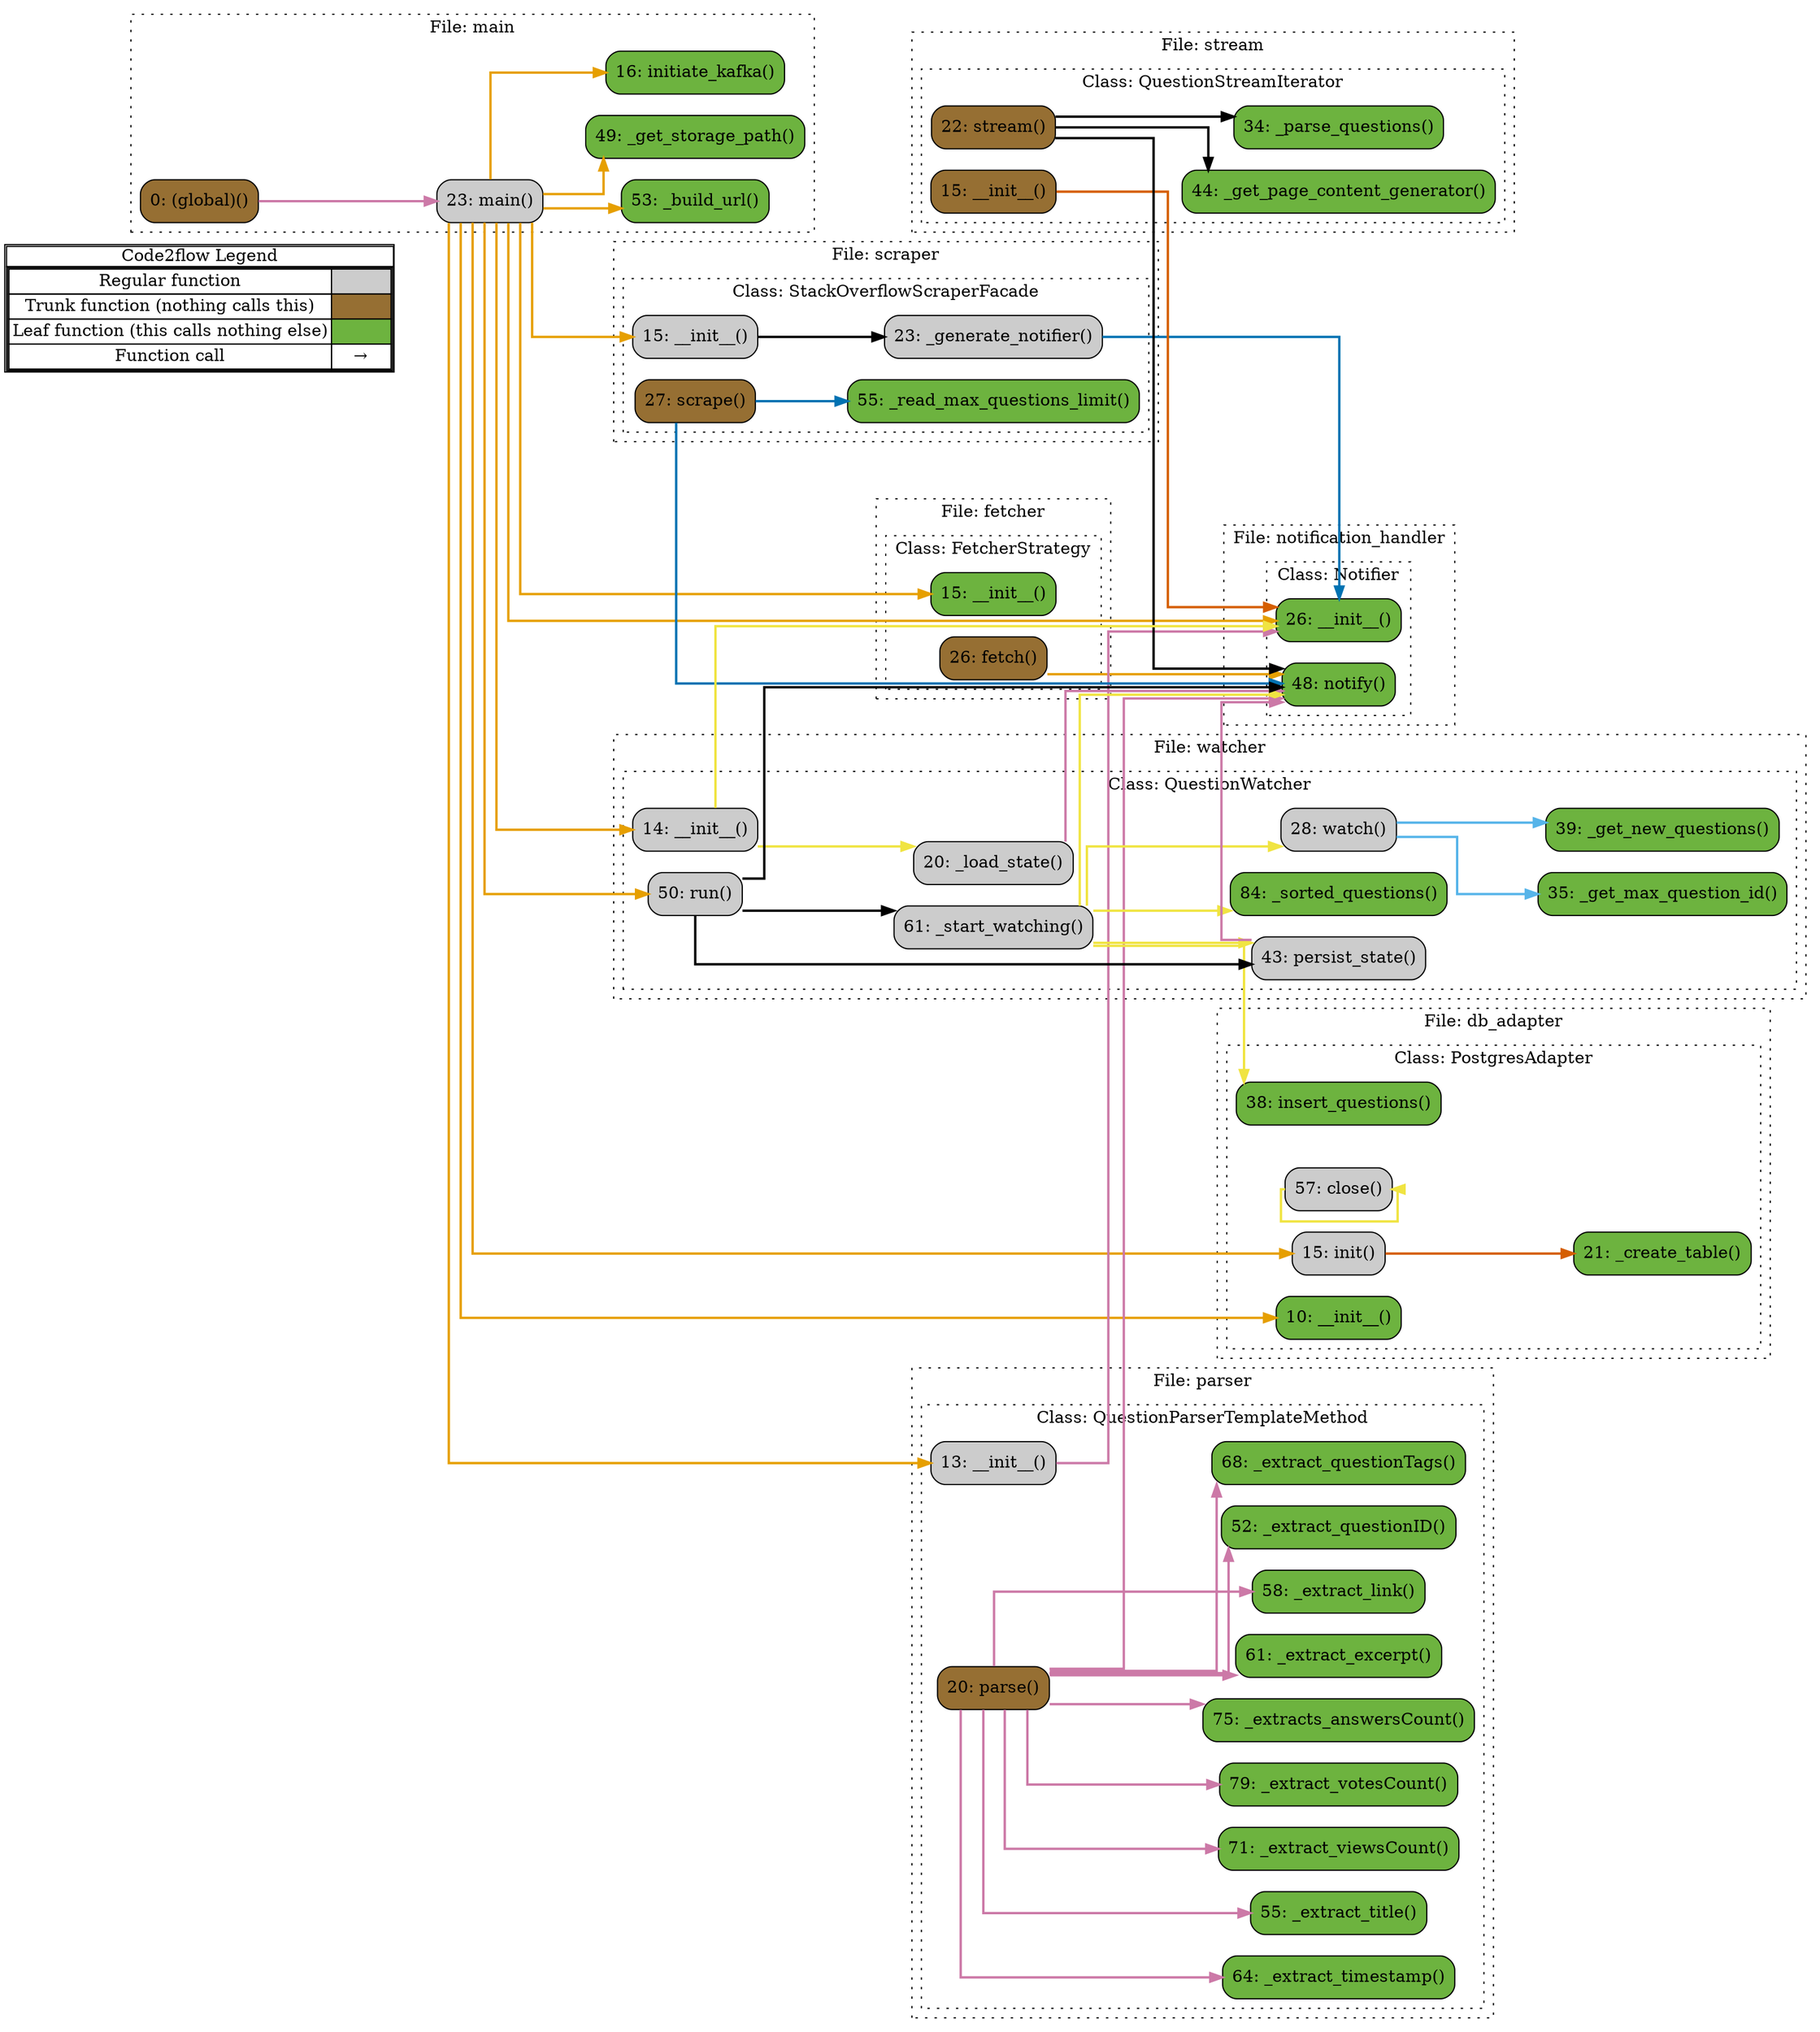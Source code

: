 digraph G {
concentrate=true;
splines="ortho";
rankdir="LR";
subgraph legend{
    rank = min;
    label = "legend";
    Legend [shape=none, margin=0, label = <
        <table cellspacing="0" cellpadding="0" border="1"><tr><td>Code2flow Legend</td></tr><tr><td>
        <table cellspacing="0">
        <tr><td>Regular function</td><td width="50px" bgcolor='#cccccc'></td></tr>
        <tr><td>Trunk function (nothing calls this)</td><td bgcolor='#966F33'></td></tr>
        <tr><td>Leaf function (this calls nothing else)</td><td bgcolor='#6db33f'></td></tr>
        <tr><td>Function call</td><td><font color='black'>&#8594;</font></td></tr>
        </table></td></tr></table>
        >];
}node_24d71ae9 [label="10: __init__()" name="db_adapter::PostgresAdapter.__init__" shape="rect" style="rounded,filled" fillcolor="#6db33f" ];
node_40b69cb5 [label="21: _create_table()" name="db_adapter::PostgresAdapter._create_table" shape="rect" style="rounded,filled" fillcolor="#6db33f" ];
node_ecca49a4 [label="57: close()" name="db_adapter::PostgresAdapter.close" shape="rect" style="rounded,filled" fillcolor="#cccccc" ];
node_460d8236 [label="15: init()" name="db_adapter::PostgresAdapter.init" shape="rect" style="rounded,filled" fillcolor="#cccccc" ];
node_c8726fa7 [label="38: insert_questions()" name="db_adapter::PostgresAdapter.insert_questions" shape="rect" style="rounded,filled" fillcolor="#6db33f" ];
node_71ab0dec [label="15: __init__()" name="fetcher::FetcherStrategy.__init__" shape="rect" style="rounded,filled" fillcolor="#6db33f" ];
node_1cad7241 [label="26: fetch()" name="fetcher::FetcherStrategy.fetch" shape="rect" style="rounded,filled" fillcolor="#966F33" ];
node_a91f3927 [label="0: (global)()" name="main::(global)" shape="rect" style="rounded,filled" fillcolor="#966F33" ];
node_13747dd4 [label="53: _build_url()" name="main::_build_url" shape="rect" style="rounded,filled" fillcolor="#6db33f" ];
node_4d387ce1 [label="49: _get_storage_path()" name="main::_get_storage_path" shape="rect" style="rounded,filled" fillcolor="#6db33f" ];
node_f71670e5 [label="16: initiate_kafka()" name="main::initiate_kafka" shape="rect" style="rounded,filled" fillcolor="#6db33f" ];
node_112f3a31 [label="23: main()" name="main::main" shape="rect" style="rounded,filled" fillcolor="#cccccc" ];
node_3602cf47 [label="26: __init__()" name="notification_handler::Notifier.__init__" shape="rect" style="rounded,filled" fillcolor="#6db33f" ];
node_39a16b79 [label="48: notify()" name="notification_handler::Notifier.notify" shape="rect" style="rounded,filled" fillcolor="#6db33f" ];
node_6f3f4927 [label="13: __init__()" name="parser::QuestionParserTemplateMethod.__init__" shape="rect" style="rounded,filled" fillcolor="#cccccc" ];
node_a8895996 [label="61: _extract_excerpt()" name="parser::QuestionParserTemplateMethod._extract_excerpt" shape="rect" style="rounded,filled" fillcolor="#6db33f" ];
node_ecc3366e [label="58: _extract_link()" name="parser::QuestionParserTemplateMethod._extract_link" shape="rect" style="rounded,filled" fillcolor="#6db33f" ];
node_035c367b [label="52: _extract_questionID()" name="parser::QuestionParserTemplateMethod._extract_questionID" shape="rect" style="rounded,filled" fillcolor="#6db33f" ];
node_32620847 [label="68: _extract_questionTags()" name="parser::QuestionParserTemplateMethod._extract_questionTags" shape="rect" style="rounded,filled" fillcolor="#6db33f" ];
node_a7f89ffa [label="64: _extract_timestamp()" name="parser::QuestionParserTemplateMethod._extract_timestamp" shape="rect" style="rounded,filled" fillcolor="#6db33f" ];
node_4fef1ef4 [label="55: _extract_title()" name="parser::QuestionParserTemplateMethod._extract_title" shape="rect" style="rounded,filled" fillcolor="#6db33f" ];
node_d02871b8 [label="71: _extract_viewsCount()" name="parser::QuestionParserTemplateMethod._extract_viewsCount" shape="rect" style="rounded,filled" fillcolor="#6db33f" ];
node_c8b11dd6 [label="79: _extract_votesCount()" name="parser::QuestionParserTemplateMethod._extract_votesCount" shape="rect" style="rounded,filled" fillcolor="#6db33f" ];
node_baab41ea [label="75: _extracts_answersCount()" name="parser::QuestionParserTemplateMethod._extracts_answersCount" shape="rect" style="rounded,filled" fillcolor="#6db33f" ];
node_248093cf [label="20: parse()" name="parser::QuestionParserTemplateMethod.parse" shape="rect" style="rounded,filled" fillcolor="#966F33" ];
node_d08984e0 [label="15: __init__()" name="scraper::StackOverflowScraperFacade.__init__" shape="rect" style="rounded,filled" fillcolor="#cccccc" ];
node_dfa7518d [label="23: _generate_notifier()" name="scraper::StackOverflowScraperFacade._generate_notifier" shape="rect" style="rounded,filled" fillcolor="#cccccc" ];
node_21305029 [label="55: _read_max_questions_limit()" name="scraper::StackOverflowScraperFacade._read_max_questions_limit" shape="rect" style="rounded,filled" fillcolor="#6db33f" ];
node_dc9eab3d [label="27: scrape()" name="scraper::StackOverflowScraperFacade.scrape" shape="rect" style="rounded,filled" fillcolor="#966F33" ];
node_7820085e [label="15: __init__()" name="stream::QuestionStreamIterator.__init__" shape="rect" style="rounded,filled" fillcolor="#966F33" ];
node_a43263e6 [label="44: _get_page_content_generator()" name="stream::QuestionStreamIterator._get_page_content_generator" shape="rect" style="rounded,filled" fillcolor="#6db33f" ];
node_5673eb80 [label="34: _parse_questions()" name="stream::QuestionStreamIterator._parse_questions" shape="rect" style="rounded,filled" fillcolor="#6db33f" ];
node_0e6d1ba0 [label="22: stream()" name="stream::QuestionStreamIterator.stream" shape="rect" style="rounded,filled" fillcolor="#966F33" ];
node_2a7f392c [label="14: __init__()" name="watcher::QuestionWatcher.__init__" shape="rect" style="rounded,filled" fillcolor="#cccccc" ];
node_870fba28 [label="35: _get_max_question_id()" name="watcher::QuestionWatcher._get_max_question_id" shape="rect" style="rounded,filled" fillcolor="#6db33f" ];
node_8a205c7e [label="39: _get_new_questions()" name="watcher::QuestionWatcher._get_new_questions" shape="rect" style="rounded,filled" fillcolor="#6db33f" ];
node_ae8d6d57 [label="20: _load_state()" name="watcher::QuestionWatcher._load_state" shape="rect" style="rounded,filled" fillcolor="#cccccc" ];
node_e8ef4c67 [label="84: _sorted_questions()" name="watcher::QuestionWatcher._sorted_questions" shape="rect" style="rounded,filled" fillcolor="#6db33f" ];
node_884eb774 [label="61: _start_watching()" name="watcher::QuestionWatcher._start_watching" shape="rect" style="rounded,filled" fillcolor="#cccccc" ];
node_841ceb17 [label="43: persist_state()" name="watcher::QuestionWatcher.persist_state" shape="rect" style="rounded,filled" fillcolor="#cccccc" ];
node_11113ec0 [label="50: run()" name="watcher::QuestionWatcher.run" shape="rect" style="rounded,filled" fillcolor="#cccccc" ];
node_2a0c64fa [label="28: watch()" name="watcher::QuestionWatcher.watch" shape="rect" style="rounded,filled" fillcolor="#cccccc" ];
node_ecca49a4 -> node_ecca49a4 [color="#F0E442" penwidth="2"];
node_460d8236 -> node_40b69cb5 [color="#D55E00" penwidth="2"];
node_1cad7241 -> node_39a16b79 [color="#E69F00" penwidth="2"];
node_1cad7241 -> node_39a16b79 [color="#E69F00" penwidth="2"];
node_a91f3927 -> node_112f3a31 [color="#CC79A7" penwidth="2"];
node_112f3a31 -> node_24d71ae9 [color="#E69F00" penwidth="2"];
node_112f3a31 -> node_460d8236 [color="#E69F00" penwidth="2"];
node_112f3a31 -> node_71ab0dec [color="#E69F00" penwidth="2"];
node_112f3a31 -> node_13747dd4 [color="#E69F00" penwidth="2"];
node_112f3a31 -> node_4d387ce1 [color="#E69F00" penwidth="2"];
node_112f3a31 -> node_f71670e5 [color="#E69F00" penwidth="2"];
node_112f3a31 -> node_3602cf47 [color="#E69F00" penwidth="2"];
node_112f3a31 -> node_6f3f4927 [color="#E69F00" penwidth="2"];
node_112f3a31 -> node_d08984e0 [color="#E69F00" penwidth="2"];
node_112f3a31 -> node_2a7f392c [color="#E69F00" penwidth="2"];
node_112f3a31 -> node_11113ec0 [color="#E69F00" penwidth="2"];
node_6f3f4927 -> node_3602cf47 [color="#CC79A7" penwidth="2"];
node_248093cf -> node_39a16b79 [color="#CC79A7" penwidth="2"];
node_248093cf -> node_a8895996 [color="#CC79A7" penwidth="2"];
node_248093cf -> node_ecc3366e [color="#CC79A7" penwidth="2"];
node_248093cf -> node_035c367b [color="#CC79A7" penwidth="2"];
node_248093cf -> node_32620847 [color="#CC79A7" penwidth="2"];
node_248093cf -> node_a7f89ffa [color="#CC79A7" penwidth="2"];
node_248093cf -> node_4fef1ef4 [color="#CC79A7" penwidth="2"];
node_248093cf -> node_d02871b8 [color="#CC79A7" penwidth="2"];
node_248093cf -> node_c8b11dd6 [color="#CC79A7" penwidth="2"];
node_248093cf -> node_baab41ea [color="#CC79A7" penwidth="2"];
node_d08984e0 -> node_dfa7518d [color="#000000" penwidth="2"];
node_dfa7518d -> node_3602cf47 [color="#0072B2" penwidth="2"];
node_dfa7518d -> node_3602cf47 [color="#0072B2" penwidth="2"];
node_dc9eab3d -> node_39a16b79 [color="#0072B2" penwidth="2"];
node_dc9eab3d -> node_39a16b79 [color="#0072B2" penwidth="2"];
node_dc9eab3d -> node_21305029 [color="#0072B2" penwidth="2"];
node_7820085e -> node_3602cf47 [color="#D55E00" penwidth="2"];
node_0e6d1ba0 -> node_39a16b79 [color="#000000" penwidth="2"];
node_0e6d1ba0 -> node_a43263e6 [color="#000000" penwidth="2"];
node_0e6d1ba0 -> node_5673eb80 [color="#000000" penwidth="2"];
node_2a7f392c -> node_3602cf47 [color="#F0E442" penwidth="2"];
node_2a7f392c -> node_ae8d6d57 [color="#F0E442" penwidth="2"];
node_ae8d6d57 -> node_39a16b79 [color="#CC79A7" penwidth="2"];
node_884eb774 -> node_c8726fa7 [color="#F0E442" penwidth="2"];
node_884eb774 -> node_39a16b79 [color="#F0E442" penwidth="2"];
node_884eb774 -> node_39a16b79 [color="#F0E442" penwidth="2"];
node_884eb774 -> node_e8ef4c67 [color="#F0E442" penwidth="2"];
node_884eb774 -> node_841ceb17 [color="#F0E442" penwidth="2"];
node_884eb774 -> node_2a0c64fa [color="#F0E442" penwidth="2"];
node_841ceb17 -> node_39a16b79 [color="#CC79A7" penwidth="2"];
node_11113ec0 -> node_39a16b79 [color="#000000" penwidth="2"];
node_11113ec0 -> node_39a16b79 [color="#000000" penwidth="2"];
node_11113ec0 -> node_39a16b79 [color="#000000" penwidth="2"];
node_11113ec0 -> node_884eb774 [color="#000000" penwidth="2"];
node_11113ec0 -> node_841ceb17 [color="#000000" penwidth="2"];
node_2a0c64fa -> node_870fba28 [color="#56B4E9" penwidth="2"];
node_2a0c64fa -> node_8a205c7e [color="#56B4E9" penwidth="2"];
subgraph cluster_2201d346 {
    label="File: db_adapter";
    name="db_adapter";
    style="filled";
    graph[style=dotted];
    subgraph cluster_973f8513 {
        node_24d71ae9 node_460d8236 node_40b69cb5 node_c8726fa7 node_ecca49a4;
        label="Class: PostgresAdapter";
        name="PostgresAdapter";
        style="filled";
        graph[style=dotted];
    };
};
subgraph cluster_9df62d90 {
    label="File: fetcher";
    name="fetcher";
    style="filled";
    graph[style=dotted];
    subgraph cluster_d1bae804 {
        node_71ab0dec node_1cad7241;
        label="Class: FetcherStrategy";
        name="FetcherStrategy";
        style="filled";
        graph[style=dotted];
    };
};
subgraph cluster_1820ac83 {
    node_f71670e5 node_112f3a31 node_4d387ce1 node_13747dd4 node_a91f3927;
    label="File: main";
    name="main";
    style="filled";
    graph[style=dotted];
};
subgraph cluster_48b118a0 {
    label="File: notification_handler";
    name="notification_handler";
    style="filled";
    graph[style=dotted];
    subgraph cluster_e78f2007 {
        node_3602cf47 node_39a16b79;
        label="Class: Notifier";
        name="Notifier";
        style="filled";
        graph[style=dotted];
    };
};
subgraph cluster_2b137976 {
    label="File: parser";
    name="parser";
    style="filled";
    graph[style=dotted];
    subgraph cluster_ac7179b7 {
        node_6f3f4927 node_248093cf node_035c367b node_4fef1ef4 node_ecc3366e node_a8895996 node_a7f89ffa node_32620847 node_d02871b8 node_baab41ea node_c8b11dd6;
        label="Class: QuestionParserTemplateMethod";
        name="QuestionParserTemplateMethod";
        style="filled";
        graph[style=dotted];
    };
};
subgraph cluster_d282c4a9 {
    label="File: scraper";
    name="scraper";
    style="filled";
    graph[style=dotted];
    subgraph cluster_604ef1be {
        node_d08984e0 node_dfa7518d node_dc9eab3d node_21305029;
        label="Class: StackOverflowScraperFacade";
        name="StackOverflowScraperFacade";
        style="filled";
        graph[style=dotted];
    };
};
subgraph cluster_d391d62c {
    label="File: stream";
    name="stream";
    style="filled";
    graph[style=dotted];
    subgraph cluster_d62d33a5 {
        node_7820085e node_0e6d1ba0 node_5673eb80 node_a43263e6;
        label="Class: QuestionStreamIterator";
        name="QuestionStreamIterator";
        style="filled";
        graph[style=dotted];
    };
};
subgraph cluster_11dfa1fb {
    label="File: watcher";
    name="watcher";
    style="filled";
    graph[style=dotted];
    subgraph cluster_b9251182 {
        node_2a7f392c node_ae8d6d57 node_2a0c64fa node_870fba28 node_8a205c7e node_841ceb17 node_11113ec0 node_884eb774 node_e8ef4c67;
        label="Class: QuestionWatcher";
        name="QuestionWatcher";
        style="filled";
        graph[style=dotted];
    };
};
}
